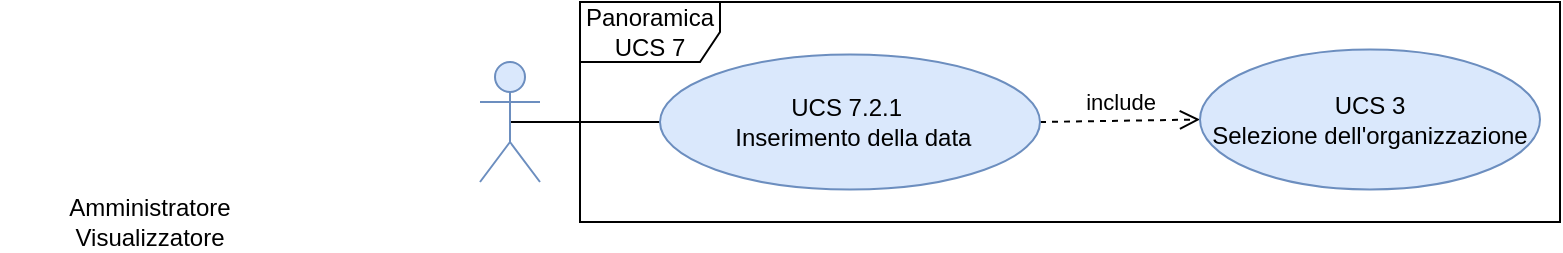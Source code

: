 <mxfile version="12.4.9" type="google" pages="3"><diagram id="e7e014a7-5840-1c2e-5031-d8a46d1fe8dd" name="UCS7"><mxGraphModel dx="738" dy="375" grid="1" gridSize="10" guides="1" tooltips="1" connect="1" arrows="1" fold="1" page="1" pageScale="1" pageWidth="1169" pageHeight="826" background="#ffffff" math="0" shadow="0"><root><mxCell id="0"/><mxCell id="1" parent="0"/><mxCell id="yFqueE0bvkqC2CLvMh4e-42" value="Panoramica UCS 7" style="shape=umlFrame;whiteSpace=wrap;html=1;width=70;height=30;" parent="1" vertex="1"><mxGeometry x="320" y="340" width="490" height="110" as="geometry"/></mxCell><mxCell id="3PxZOAveqMGEQrjTo_fg-2" style="edgeStyle=orthogonalEdgeStyle;rounded=0;orthogonalLoop=1;jettySize=auto;html=1;entryX=0;entryY=0.5;entryDx=0;entryDy=0;endArrow=none;endFill=0;exitX=0.5;exitY=0.5;exitDx=0;exitDy=0;exitPerimeter=0;" edge="1" parent="1" source="yFqueE0bvkqC2CLvMh4e-43" target="dmk8UqFqFPAXVl9KN0Tt-2"><mxGeometry relative="1" as="geometry"/></mxCell><mxCell id="yFqueE0bvkqC2CLvMh4e-43" value="&lt;div style=&quot;line-height: 120%&quot;&gt;&lt;/div&gt;" style="shape=umlActor;verticalLabelPosition=bottom;labelBackgroundColor=#ffffff;verticalAlign=top;html=1;fillColor=#dae8fc;strokeColor=#6c8ebf;" parent="1" vertex="1"><mxGeometry x="270" y="370" width="30" height="60" as="geometry"/></mxCell><mxCell id="ISubfQqRz0Y6-lQWiGrx-6" value="include" style="html=1;verticalAlign=bottom;endArrow=open;dashed=1;endSize=8;exitX=1;exitY=0.5;exitDx=0;exitDy=0;entryX=0;entryY=0.5;entryDx=0;entryDy=0;" parent="1" edge="1" target="3PxZOAveqMGEQrjTo_fg-1" source="dmk8UqFqFPAXVl9KN0Tt-2"><mxGeometry relative="1" as="geometry"><mxPoint x="640" y="399.66" as="sourcePoint"/><mxPoint x="720" y="399.66" as="targetPoint"/></mxGeometry></mxCell><mxCell id="dmk8UqFqFPAXVl9KN0Tt-2" value="UCS 7.2.1&amp;nbsp;&lt;br&gt;&amp;nbsp;Inserimento della data" style="ellipse;whiteSpace=wrap;html=1;fillColor=#dae8fc;strokeColor=#6c8ebf;" parent="1" vertex="1"><mxGeometry x="360" y="366.25" width="190" height="67.5" as="geometry"/></mxCell><mxCell id="dmk8UqFqFPAXVl9KN0Tt-4" value="&lt;div style=&quot;color: rgb(0 , 0 , 0) ; font-family: &amp;#34;helvetica&amp;#34; ; font-size: 12px ; font-style: normal ; font-variant: normal ; font-weight: 400 ; letter-spacing: normal ; line-height: 120% ; text-align: center ; text-decoration: none ; text-indent: 0px ; text-transform: none ; white-space: nowrap ; word-spacing: 0px&quot;&gt;Amministratore&lt;/div&gt;&lt;div style=&quot;color: rgb(0 , 0 , 0) ; font-family: &amp;#34;helvetica&amp;#34; ; font-size: 12px ; font-style: normal ; font-variant: normal ; font-weight: 400 ; letter-spacing: normal ; line-height: 120% ; text-align: center ; text-decoration: none ; text-indent: 0px ; text-transform: none ; white-space: nowrap ; word-spacing: 0px&quot;&gt;&amp;nbsp;Visualizzatore&amp;nbsp;&lt;/div&gt;" style="text;html=1;strokeColor=none;fillColor=none;align=center;verticalAlign=middle;whiteSpace=wrap;rounded=0;" parent="1" vertex="1"><mxGeometry x="30" y="440" width="150" height="20" as="geometry"/></mxCell><mxCell id="3PxZOAveqMGEQrjTo_fg-1" value="UCS 3&lt;br&gt;Selezione dell'organizzazione" style="ellipse;whiteSpace=wrap;html=1;fillColor=#dae8fc;strokeColor=#6c8ebf;" vertex="1" parent="1"><mxGeometry x="630" y="363.75" width="170" height="70" as="geometry"/></mxCell></root></mxGraphModel></diagram><diagram id="AiMiddW85AgjJgZDYxcA" name="UCS7.1"><mxGraphModel dx="1069" dy="577" grid="1" gridSize="10" guides="1" tooltips="1" connect="1" arrows="1" fold="1" page="1" pageScale="1" pageWidth="827" pageHeight="1169" math="0" shadow="0"><root><mxCell id="-JCWksJFD1Hmov3BtRCA-0"/><mxCell id="-JCWksJFD1Hmov3BtRCA-1" parent="-JCWksJFD1Hmov3BtRCA-0"/><mxCell id="cF0A2inZGzLuOdhezX82-0" value="UCS 7.1" style="shape=umlFrame;whiteSpace=wrap;html=1;" vertex="1" parent="-JCWksJFD1Hmov3BtRCA-1"><mxGeometry x="300" y="200" width="320" height="380" as="geometry"/></mxCell><mxCell id="cF0A2inZGzLuOdhezX82-9" style="edgeStyle=orthogonalEdgeStyle;rounded=0;orthogonalLoop=1;jettySize=auto;html=1;entryX=0;entryY=0.5;entryDx=0;entryDy=0;exitX=0.5;exitY=0.5;exitDx=0;exitDy=0;exitPerimeter=0;endArrow=none;endFill=0;" edge="1" parent="-JCWksJFD1Hmov3BtRCA-1" source="cF0A2inZGzLuOdhezX82-1" target="cF0A2inZGzLuOdhezX82-2"><mxGeometry relative="1" as="geometry"/></mxCell><mxCell id="cF0A2inZGzLuOdhezX82-11" style="edgeStyle=orthogonalEdgeStyle;rounded=0;orthogonalLoop=1;jettySize=auto;html=1;entryX=0;entryY=0.5;entryDx=0;entryDy=0;endArrow=none;endFill=0;" edge="1" parent="-JCWksJFD1Hmov3BtRCA-1" source="cF0A2inZGzLuOdhezX82-1" target="cF0A2inZGzLuOdhezX82-3"><mxGeometry relative="1" as="geometry"/></mxCell><mxCell id="cF0A2inZGzLuOdhezX82-12" style="edgeStyle=orthogonalEdgeStyle;rounded=0;orthogonalLoop=1;jettySize=auto;html=1;entryX=0;entryY=0.5;entryDx=0;entryDy=0;endArrow=none;endFill=0;" edge="1" parent="-JCWksJFD1Hmov3BtRCA-1" source="cF0A2inZGzLuOdhezX82-1" target="cF0A2inZGzLuOdhezX82-8"><mxGeometry relative="1" as="geometry"/></mxCell><mxCell id="cF0A2inZGzLuOdhezX82-1" value="Amministratore visualizzatore&lt;div style=&quot;line-height: 120%&quot;&gt;&lt;/div&gt;" style="shape=umlActor;verticalLabelPosition=bottom;labelBackgroundColor=#ffffff;verticalAlign=top;html=1;fillColor=#dae8fc;strokeColor=#6c8ebf;" vertex="1" parent="-JCWksJFD1Hmov3BtRCA-1"><mxGeometry x="150" y="370" width="30" height="60" as="geometry"/></mxCell><mxCell id="cF0A2inZGzLuOdhezX82-2" value="UCS 7.1.1&lt;br&gt;Ordinamento per data decrescente della lista degli accessi" style="ellipse;whiteSpace=wrap;html=1;fillColor=#dae8fc;strokeColor=#6c8ebf;" vertex="1" parent="-JCWksJFD1Hmov3BtRCA-1"><mxGeometry x="320" y="220" width="270" height="100" as="geometry"/></mxCell><mxCell id="cF0A2inZGzLuOdhezX82-3" value="UCS 7.1.2&lt;br&gt;Ordinamento per data crescente della lista degli accessi" style="ellipse;whiteSpace=wrap;html=1;fillColor=#dae8fc;strokeColor=#6c8ebf;" vertex="1" parent="-JCWksJFD1Hmov3BtRCA-1"><mxGeometry x="320" y="350" width="270" height="100" as="geometry"/></mxCell><mxCell id="cF0A2inZGzLuOdhezX82-8" value="UCS 7.1.3&lt;br&gt;&amp;nbsp;Ricerca degli accessi effettuati da un utente riconosciuto in un giorno specifico" style="ellipse;whiteSpace=wrap;html=1;fillColor=#dae8fc;strokeColor=#6c8ebf;" vertex="1" parent="-JCWksJFD1Hmov3BtRCA-1"><mxGeometry x="320" y="470" width="270" height="90" as="geometry"/></mxCell></root></mxGraphModel></diagram><diagram id="7sX5QdRLIkMUsWpN4ziw" name="UCS7.2"><mxGraphModel dx="1550" dy="787" grid="1" gridSize="10" guides="1" tooltips="1" connect="1" arrows="1" fold="1" page="1" pageScale="1" pageWidth="827" pageHeight="1169" math="0" shadow="0"><root><mxCell id="TDkvOrW8gfQasPQDBj4b-0"/><mxCell id="TDkvOrW8gfQasPQDBj4b-1" parent="TDkvOrW8gfQasPQDBj4b-0"/><mxCell id="TDkvOrW8gfQasPQDBj4b-2" value="UCS 7.2" style="shape=umlFrame;whiteSpace=wrap;html=1;" vertex="1" parent="TDkvOrW8gfQasPQDBj4b-1"><mxGeometry x="300" y="200" width="320" height="380" as="geometry"/></mxCell><mxCell id="TDkvOrW8gfQasPQDBj4b-3" style="edgeStyle=orthogonalEdgeStyle;rounded=0;orthogonalLoop=1;jettySize=auto;html=1;entryX=0;entryY=0.5;entryDx=0;entryDy=0;exitX=0.5;exitY=0.5;exitDx=0;exitDy=0;exitPerimeter=0;endArrow=none;endFill=0;" edge="1" parent="TDkvOrW8gfQasPQDBj4b-1" source="TDkvOrW8gfQasPQDBj4b-6" target="TDkvOrW8gfQasPQDBj4b-7"><mxGeometry relative="1" as="geometry"/></mxCell><mxCell id="TDkvOrW8gfQasPQDBj4b-4" style="edgeStyle=orthogonalEdgeStyle;rounded=0;orthogonalLoop=1;jettySize=auto;html=1;entryX=0;entryY=0.5;entryDx=0;entryDy=0;endArrow=none;endFill=0;" edge="1" parent="TDkvOrW8gfQasPQDBj4b-1" source="TDkvOrW8gfQasPQDBj4b-6" target="TDkvOrW8gfQasPQDBj4b-8"><mxGeometry relative="1" as="geometry"/></mxCell><mxCell id="TDkvOrW8gfQasPQDBj4b-5" style="edgeStyle=orthogonalEdgeStyle;rounded=0;orthogonalLoop=1;jettySize=auto;html=1;entryX=0;entryY=0.5;entryDx=0;entryDy=0;endArrow=none;endFill=0;" edge="1" parent="TDkvOrW8gfQasPQDBj4b-1" source="TDkvOrW8gfQasPQDBj4b-6" target="TDkvOrW8gfQasPQDBj4b-9"><mxGeometry relative="1" as="geometry"/></mxCell><mxCell id="TDkvOrW8gfQasPQDBj4b-6" value="Amministratore visualizzatore&lt;div style=&quot;line-height: 120%&quot;&gt;&lt;/div&gt;" style="shape=umlActor;verticalLabelPosition=bottom;labelBackgroundColor=#ffffff;verticalAlign=top;html=1;fillColor=#dae8fc;strokeColor=#6c8ebf;" vertex="1" parent="TDkvOrW8gfQasPQDBj4b-1"><mxGeometry x="150" y="370" width="30" height="60" as="geometry"/></mxCell><mxCell id="TDkvOrW8gfQasPQDBj4b-7" value="UCS 7.1.1&lt;br&gt;Ordinamento per data decrescente della lista degli accessi" style="ellipse;whiteSpace=wrap;html=1;fillColor=#dae8fc;strokeColor=#6c8ebf;" vertex="1" parent="TDkvOrW8gfQasPQDBj4b-1"><mxGeometry x="320" y="220" width="270" height="100" as="geometry"/></mxCell><mxCell id="TDkvOrW8gfQasPQDBj4b-8" value="UCS 7.1.2&lt;br&gt;Ordinamento per data crescente della lista degli accessi" style="ellipse;whiteSpace=wrap;html=1;fillColor=#dae8fc;strokeColor=#6c8ebf;" vertex="1" parent="TDkvOrW8gfQasPQDBj4b-1"><mxGeometry x="320" y="350" width="270" height="100" as="geometry"/></mxCell><mxCell id="TDkvOrW8gfQasPQDBj4b-9" value="UCS 7.1.3&lt;br&gt;&amp;nbsp;Ricerca degli accessi effettuati da un utente riconosciuto in un giorno specifico" style="ellipse;whiteSpace=wrap;html=1;fillColor=#dae8fc;strokeColor=#6c8ebf;" vertex="1" parent="TDkvOrW8gfQasPQDBj4b-1"><mxGeometry x="320" y="470" width="270" height="90" as="geometry"/></mxCell></root></mxGraphModel></diagram></mxfile>